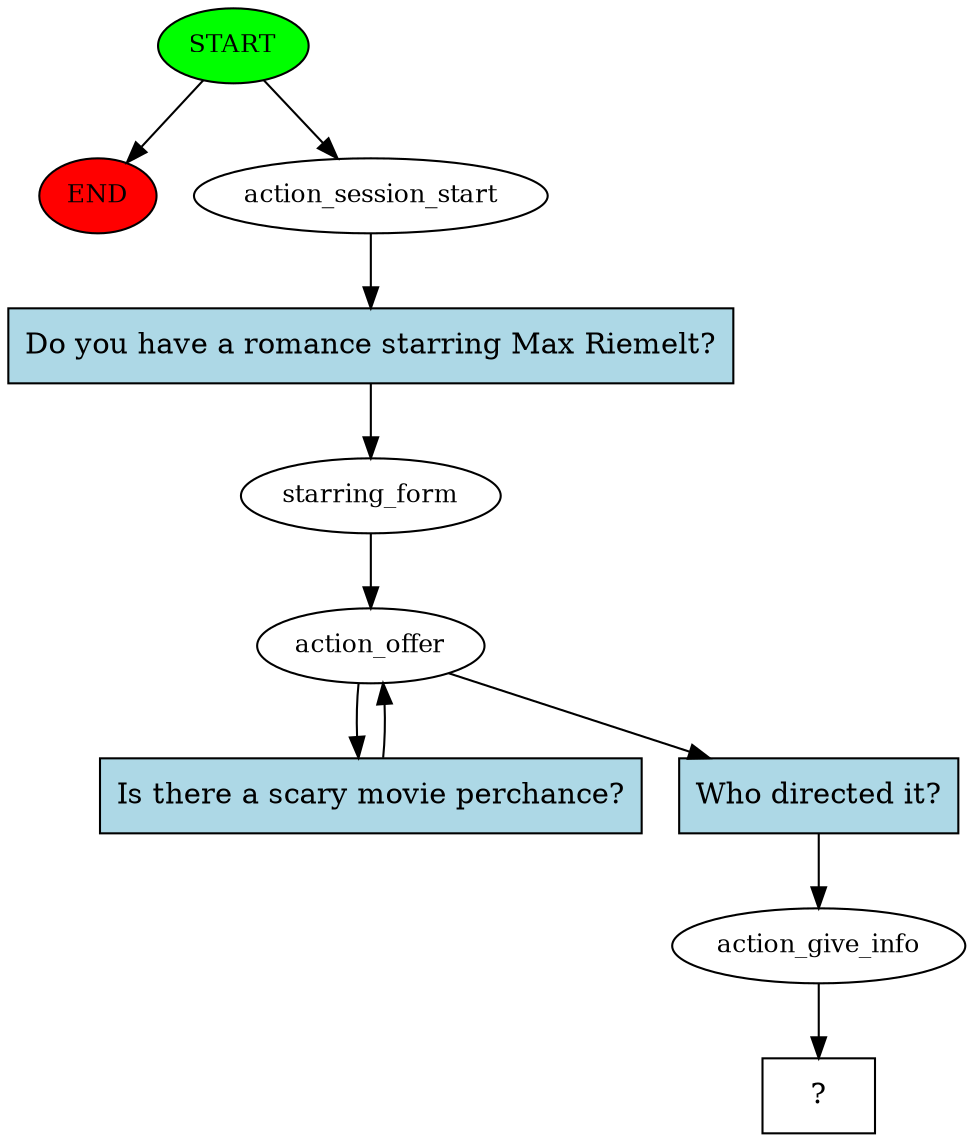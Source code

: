 digraph  {
0 [class="start active", fillcolor=green, fontsize=12, label=START, style=filled];
"-1" [class=end, fillcolor=red, fontsize=12, label=END, style=filled];
1 [class=active, fontsize=12, label=action_session_start];
2 [class=active, fontsize=12, label=starring_form];
3 [class=active, fontsize=12, label=action_offer];
6 [class=active, fontsize=12, label=action_give_info];
7 [class="intent dashed active", label="  ?  ", shape=rect];
8 [class="intent active", fillcolor=lightblue, label="Do you have a romance starring Max Riemelt?", shape=rect, style=filled];
9 [class="intent active", fillcolor=lightblue, label="Is there a scary movie perchance?", shape=rect, style=filled];
10 [class="intent active", fillcolor=lightblue, label="Who directed it?", shape=rect, style=filled];
0 -> "-1"  [class="", key=NONE, label=""];
0 -> 1  [class=active, key=NONE, label=""];
1 -> 8  [class=active, key=0];
2 -> 3  [class=active, key=NONE, label=""];
3 -> 9  [class=active, key=0];
3 -> 10  [class=active, key=0];
6 -> 7  [class=active, key=NONE, label=""];
8 -> 2  [class=active, key=0];
9 -> 3  [class=active, key=0];
10 -> 6  [class=active, key=0];
}
